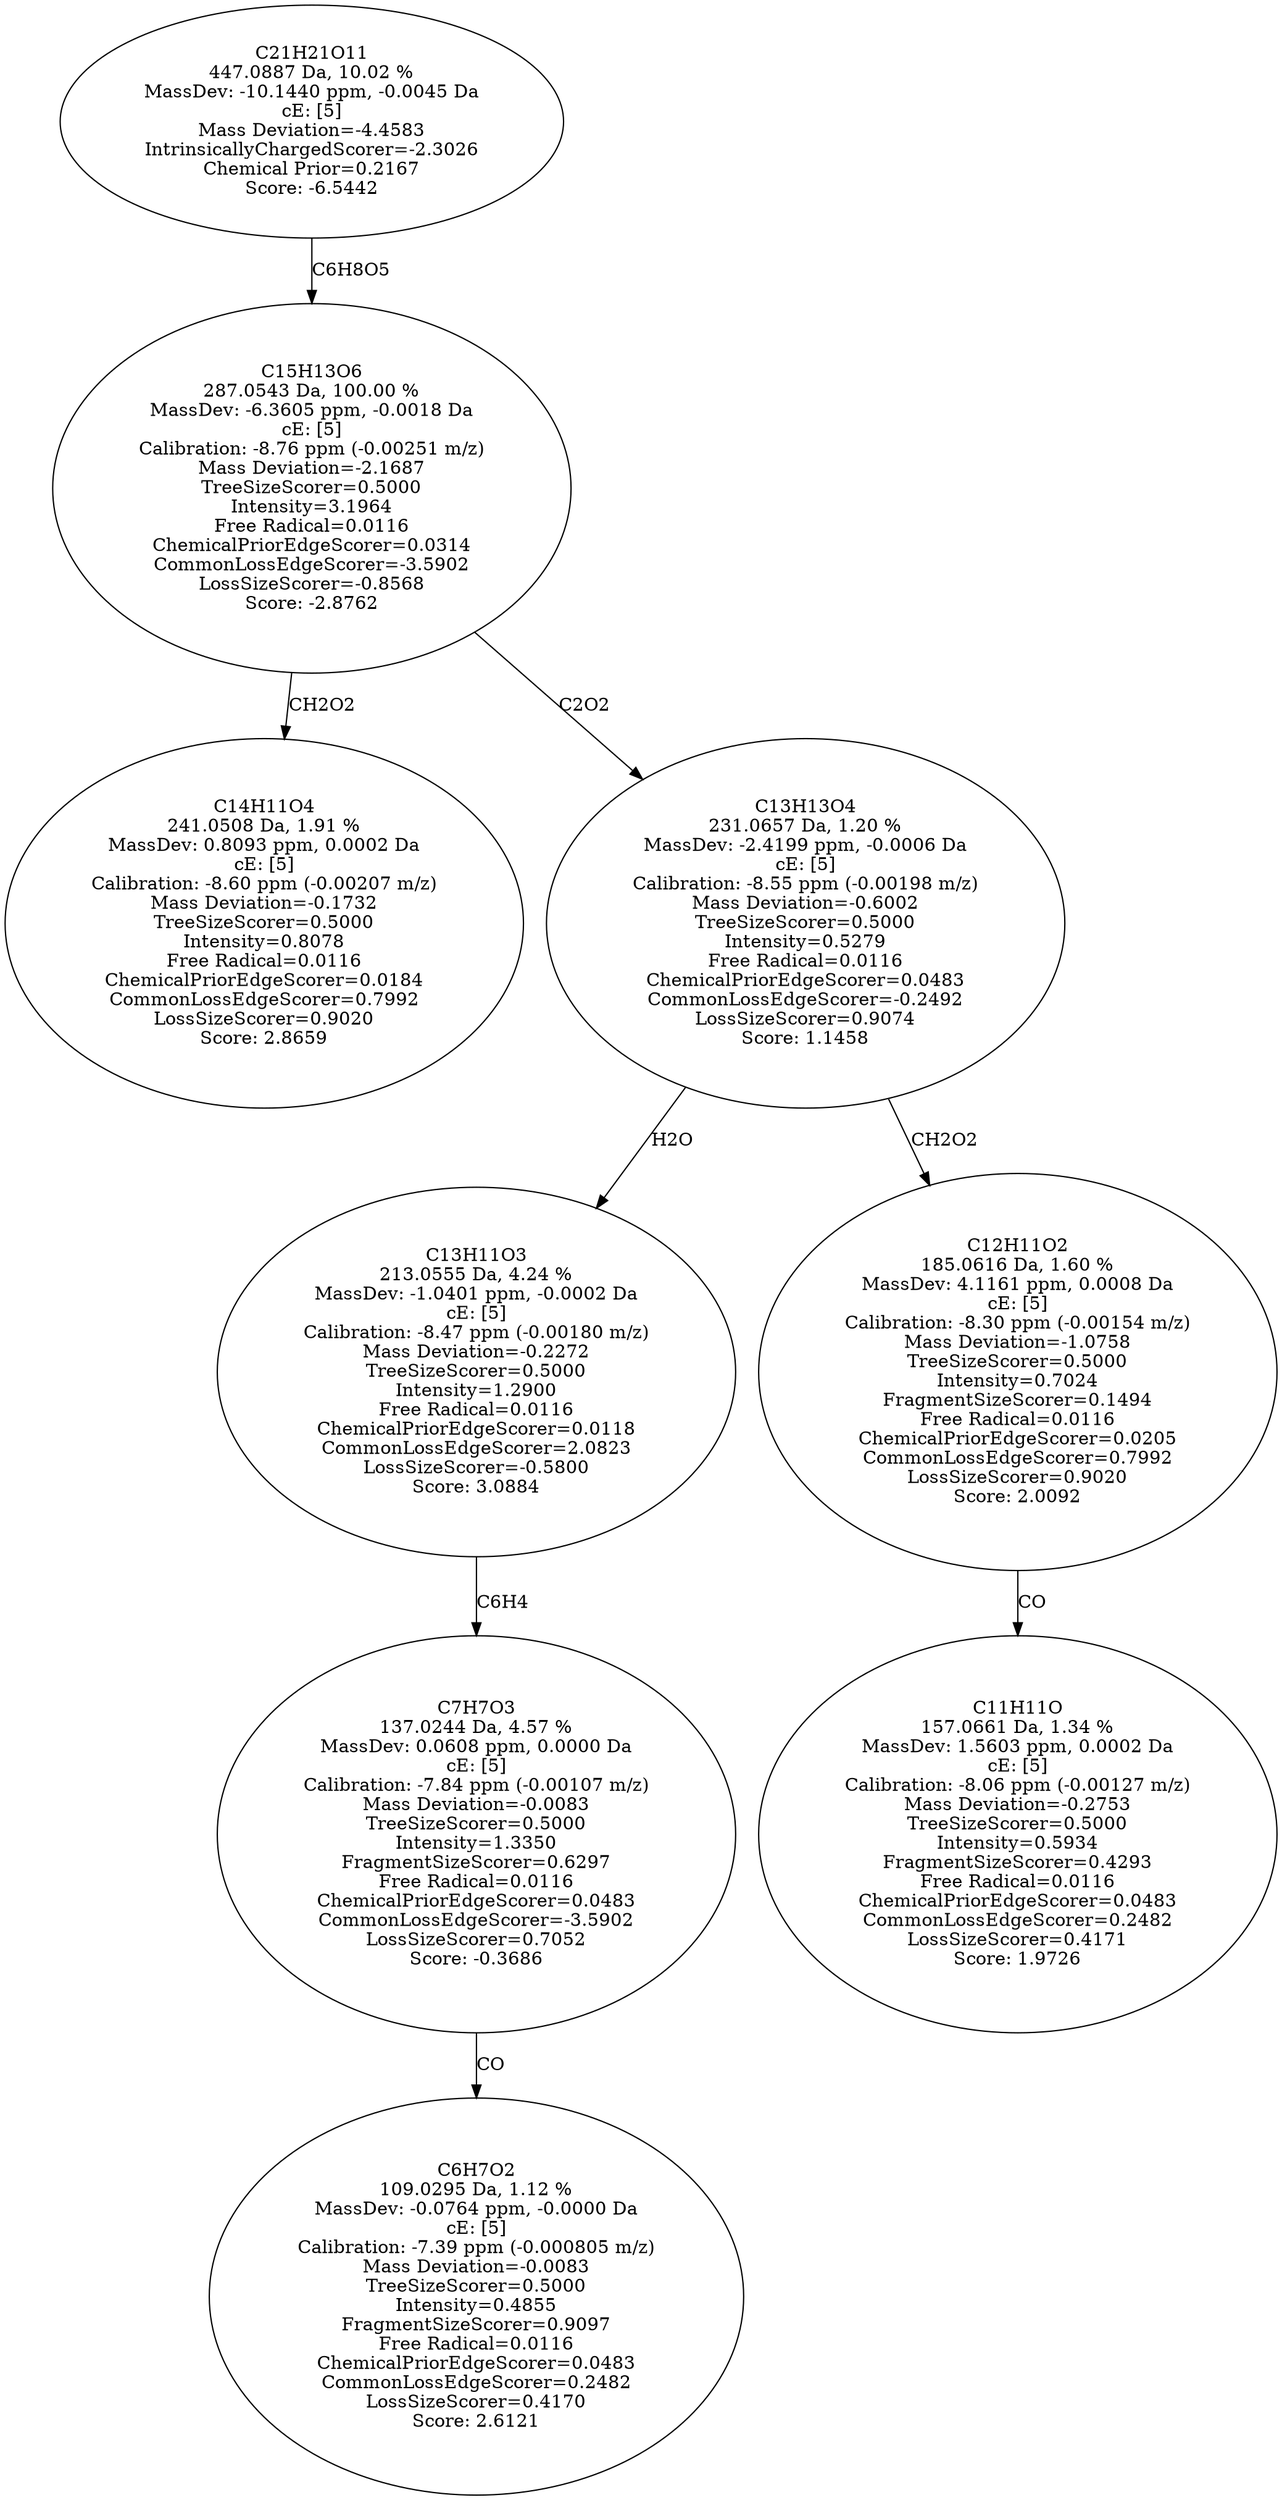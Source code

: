 strict digraph {
v1 [label="C14H11O4\n241.0508 Da, 1.91 %\nMassDev: 0.8093 ppm, 0.0002 Da\ncE: [5]\nCalibration: -8.60 ppm (-0.00207 m/z)\nMass Deviation=-0.1732\nTreeSizeScorer=0.5000\nIntensity=0.8078\nFree Radical=0.0116\nChemicalPriorEdgeScorer=0.0184\nCommonLossEdgeScorer=0.7992\nLossSizeScorer=0.9020\nScore: 2.8659"];
v2 [label="C6H7O2\n109.0295 Da, 1.12 %\nMassDev: -0.0764 ppm, -0.0000 Da\ncE: [5]\nCalibration: -7.39 ppm (-0.000805 m/z)\nMass Deviation=-0.0083\nTreeSizeScorer=0.5000\nIntensity=0.4855\nFragmentSizeScorer=0.9097\nFree Radical=0.0116\nChemicalPriorEdgeScorer=0.0483\nCommonLossEdgeScorer=0.2482\nLossSizeScorer=0.4170\nScore: 2.6121"];
v3 [label="C7H7O3\n137.0244 Da, 4.57 %\nMassDev: 0.0608 ppm, 0.0000 Da\ncE: [5]\nCalibration: -7.84 ppm (-0.00107 m/z)\nMass Deviation=-0.0083\nTreeSizeScorer=0.5000\nIntensity=1.3350\nFragmentSizeScorer=0.6297\nFree Radical=0.0116\nChemicalPriorEdgeScorer=0.0483\nCommonLossEdgeScorer=-3.5902\nLossSizeScorer=0.7052\nScore: -0.3686"];
v4 [label="C13H11O3\n213.0555 Da, 4.24 %\nMassDev: -1.0401 ppm, -0.0002 Da\ncE: [5]\nCalibration: -8.47 ppm (-0.00180 m/z)\nMass Deviation=-0.2272\nTreeSizeScorer=0.5000\nIntensity=1.2900\nFree Radical=0.0116\nChemicalPriorEdgeScorer=0.0118\nCommonLossEdgeScorer=2.0823\nLossSizeScorer=-0.5800\nScore: 3.0884"];
v5 [label="C11H11O\n157.0661 Da, 1.34 %\nMassDev: 1.5603 ppm, 0.0002 Da\ncE: [5]\nCalibration: -8.06 ppm (-0.00127 m/z)\nMass Deviation=-0.2753\nTreeSizeScorer=0.5000\nIntensity=0.5934\nFragmentSizeScorer=0.4293\nFree Radical=0.0116\nChemicalPriorEdgeScorer=0.0483\nCommonLossEdgeScorer=0.2482\nLossSizeScorer=0.4171\nScore: 1.9726"];
v6 [label="C12H11O2\n185.0616 Da, 1.60 %\nMassDev: 4.1161 ppm, 0.0008 Da\ncE: [5]\nCalibration: -8.30 ppm (-0.00154 m/z)\nMass Deviation=-1.0758\nTreeSizeScorer=0.5000\nIntensity=0.7024\nFragmentSizeScorer=0.1494\nFree Radical=0.0116\nChemicalPriorEdgeScorer=0.0205\nCommonLossEdgeScorer=0.7992\nLossSizeScorer=0.9020\nScore: 2.0092"];
v7 [label="C13H13O4\n231.0657 Da, 1.20 %\nMassDev: -2.4199 ppm, -0.0006 Da\ncE: [5]\nCalibration: -8.55 ppm (-0.00198 m/z)\nMass Deviation=-0.6002\nTreeSizeScorer=0.5000\nIntensity=0.5279\nFree Radical=0.0116\nChemicalPriorEdgeScorer=0.0483\nCommonLossEdgeScorer=-0.2492\nLossSizeScorer=0.9074\nScore: 1.1458"];
v8 [label="C15H13O6\n287.0543 Da, 100.00 %\nMassDev: -6.3605 ppm, -0.0018 Da\ncE: [5]\nCalibration: -8.76 ppm (-0.00251 m/z)\nMass Deviation=-2.1687\nTreeSizeScorer=0.5000\nIntensity=3.1964\nFree Radical=0.0116\nChemicalPriorEdgeScorer=0.0314\nCommonLossEdgeScorer=-3.5902\nLossSizeScorer=-0.8568\nScore: -2.8762"];
v9 [label="C21H21O11\n447.0887 Da, 10.02 %\nMassDev: -10.1440 ppm, -0.0045 Da\ncE: [5]\nMass Deviation=-4.4583\nIntrinsicallyChargedScorer=-2.3026\nChemical Prior=0.2167\nScore: -6.5442"];
v8 -> v1 [label="CH2O2"];
v3 -> v2 [label="CO"];
v4 -> v3 [label="C6H4"];
v7 -> v4 [label="H2O"];
v6 -> v5 [label="CO"];
v7 -> v6 [label="CH2O2"];
v8 -> v7 [label="C2O2"];
v9 -> v8 [label="C6H8O5"];
}
